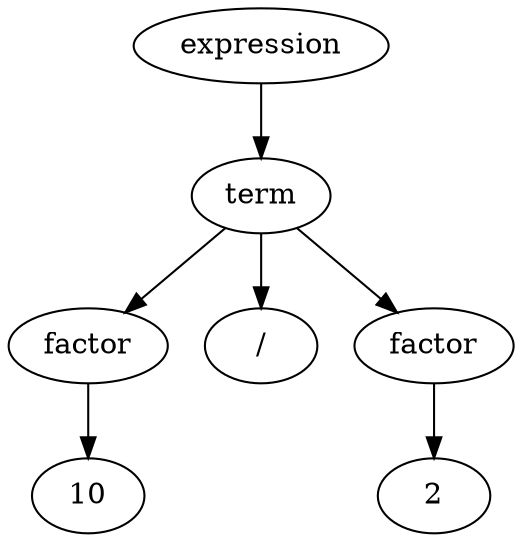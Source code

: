 // Árvore de Análise
digraph {
	1545678770752 [label=expression]
	1545678770528 [label=term]
	1545678770752 -> 1545678770528
	1545678770640 [label=factor]
	1545678770528 -> 1545678770640
	1545678914768 [label=10]
	1545678770640 -> 1545678914768
	1545678914576 [label="/"]
	1545678770528 -> 1545678914576
	1545678770864 [label=factor]
	1545678770528 -> 1545678770864
	1545678914704 [label=2]
	1545678770864 -> 1545678914704
}
